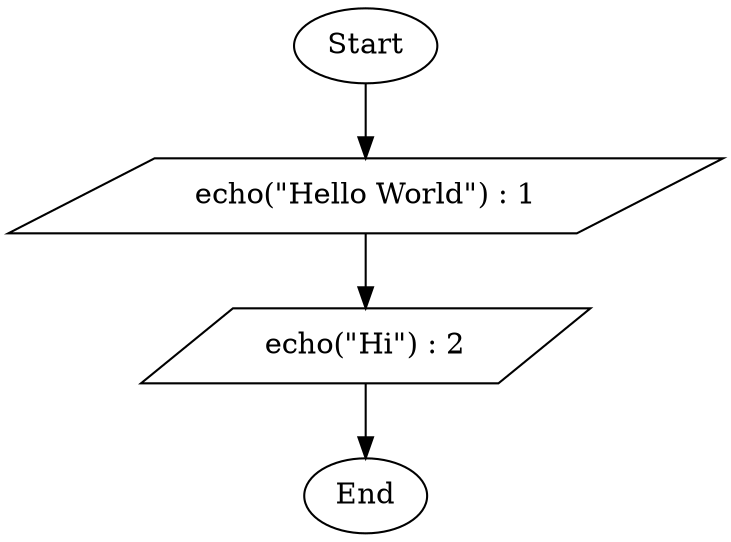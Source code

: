 strict digraph "" {
	graph [rankdir=TB];
	node [label="\N",
		shape=rectangle
	];
	0	 [label=Start,
		shape=ellipse];
	1	 [label="echo(\"Hello World\") : 1",
		shape=parallelogram];
	0 -> 1;
	2	 [label="echo(\"Hi\") : 2",
		shape=parallelogram];
	1 -> 2;
	End	 [shape=ellipse];
	2 -> End;
}
